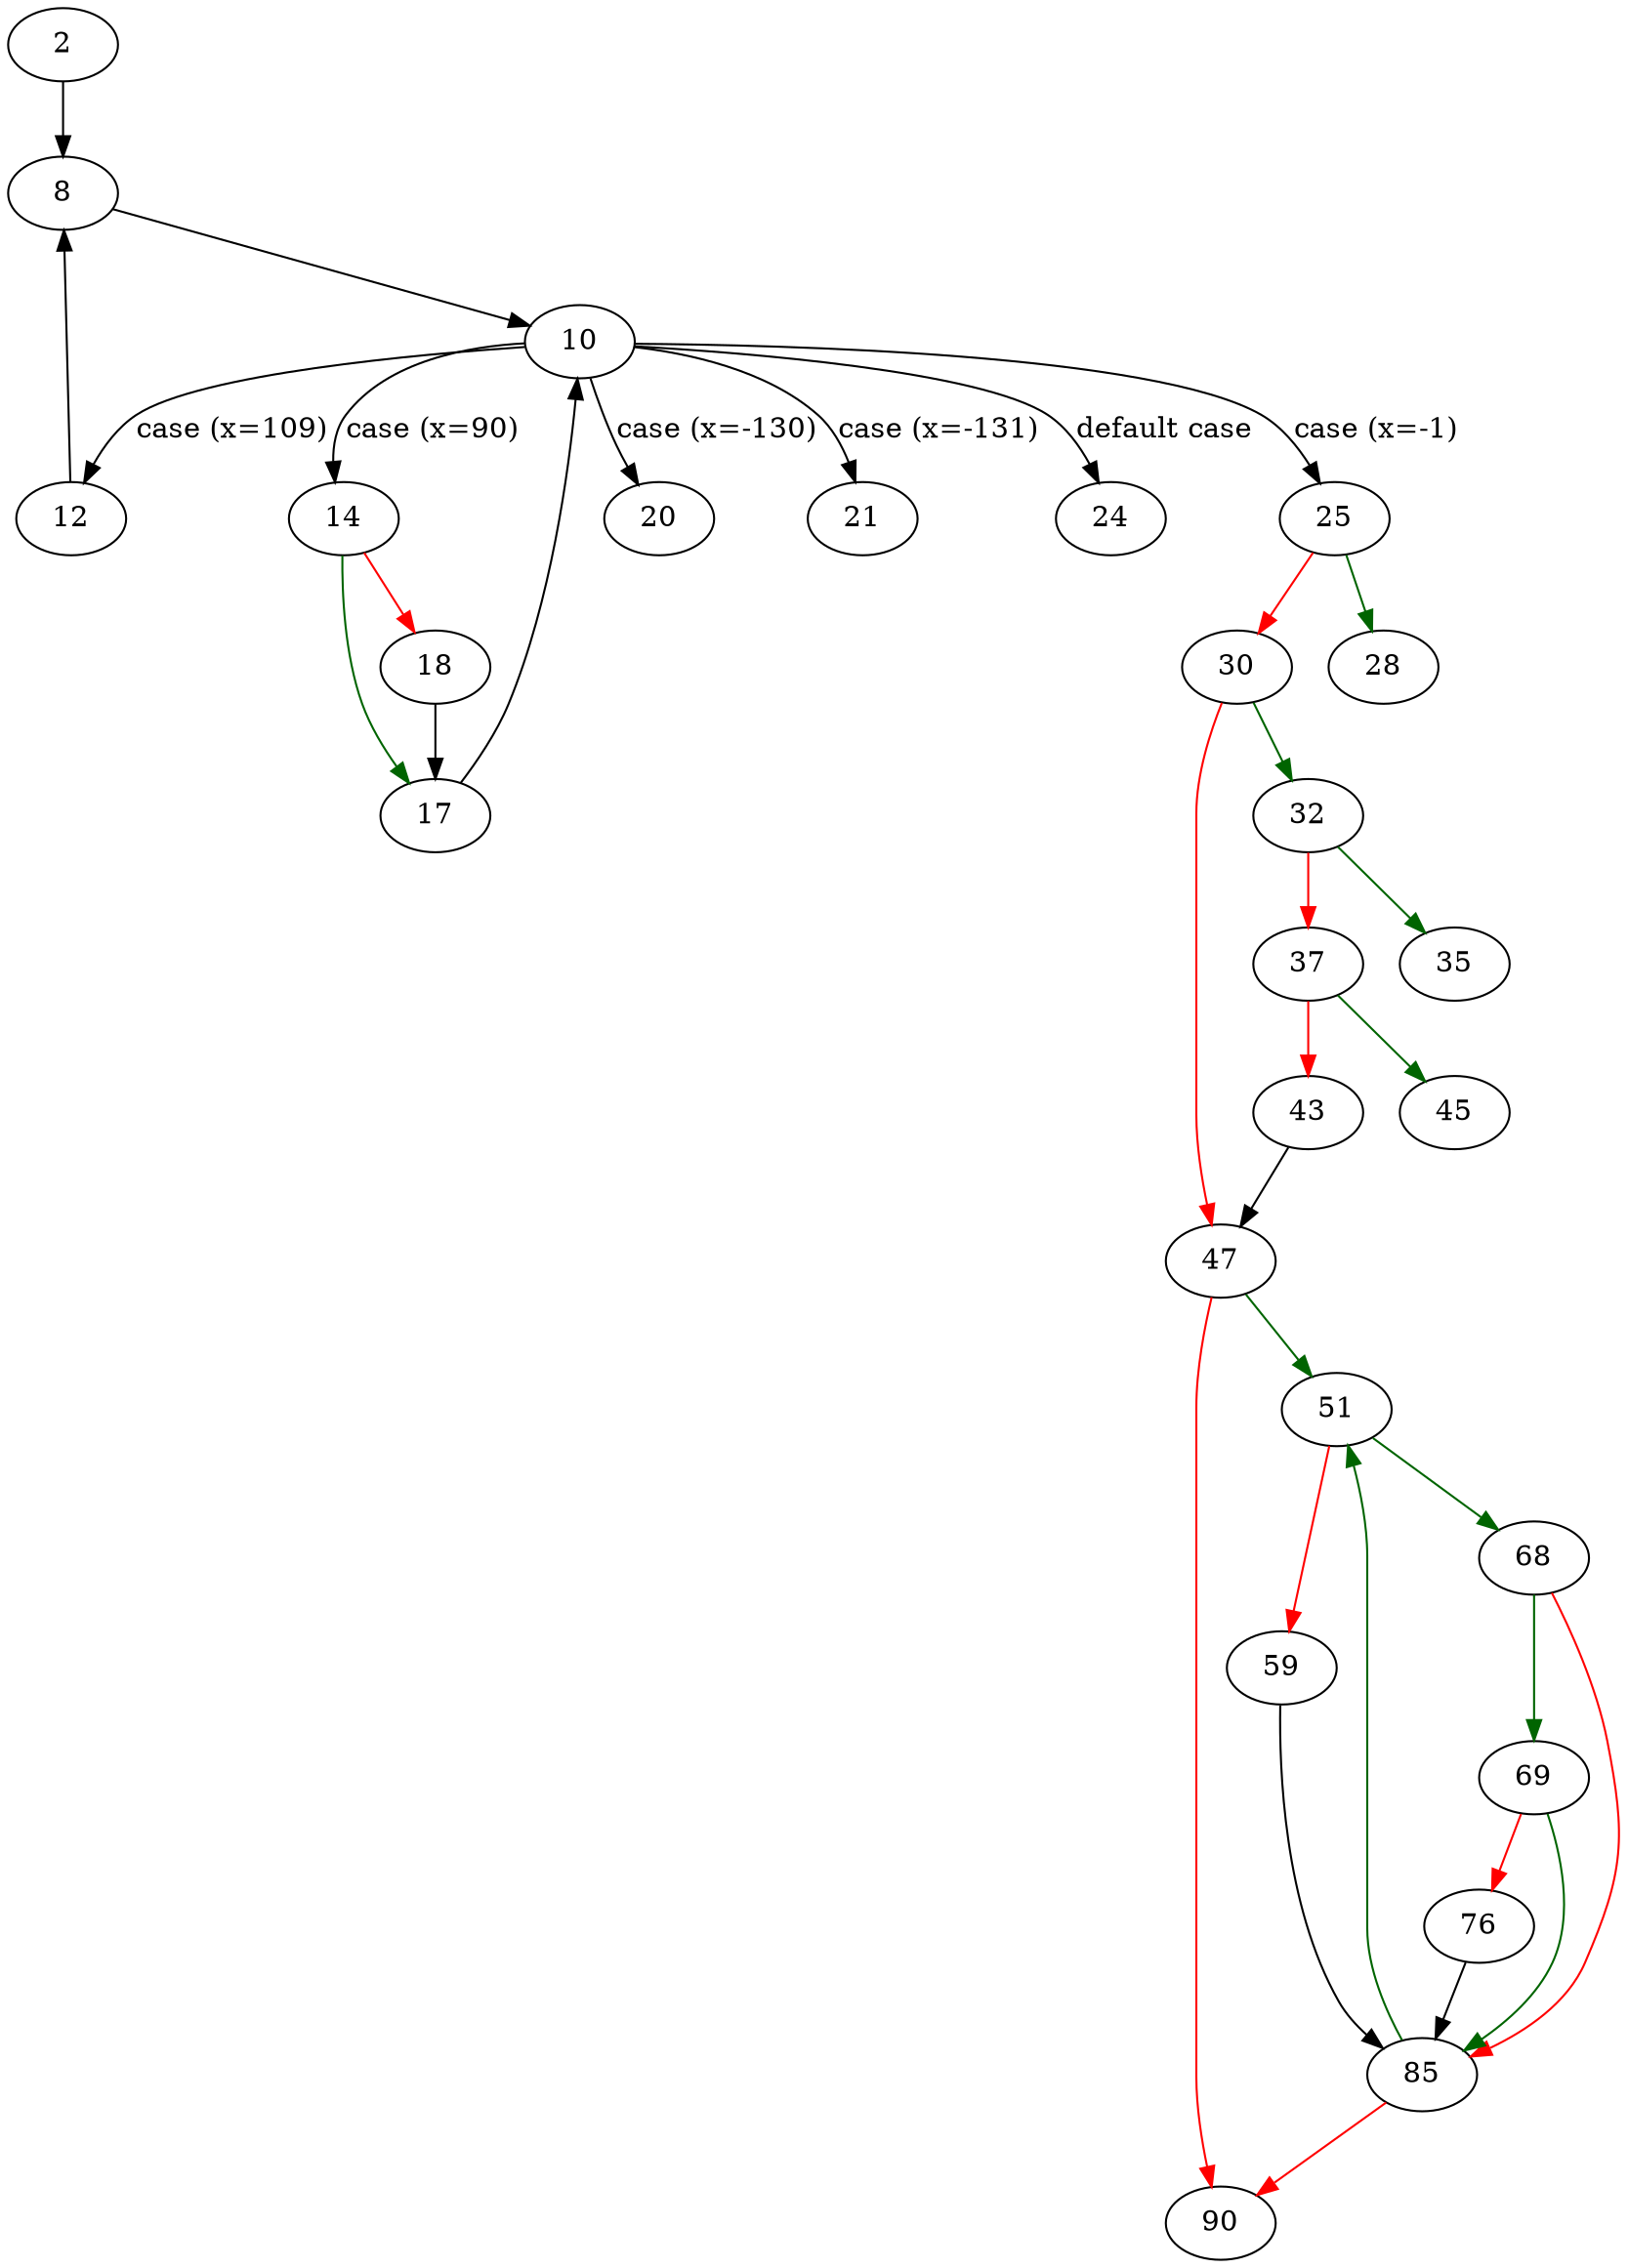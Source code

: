 strict digraph "main" {
	// Node definitions.
	2 [entry=true];
	8;
	10;
	25;
	12;
	14;
	20;
	21;
	24;
	17;
	18;
	28;
	30;
	32;
	47;
	35;
	37;
	45;
	43;
	51;
	90;
	68;
	59;
	85;
	69;
	76;

	// Edge definitions.
	2 -> 8;
	8 -> 10;
	10 -> 25 [
		cond="case (x=-1)"
		label="case (x=-1)"
	];
	10 -> 12 [
		cond="case (x=109)"
		label="case (x=109)"
	];
	10 -> 14 [
		cond="case (x=90)"
		label="case (x=90)"
	];
	10 -> 20 [
		cond="case (x=-130)"
		label="case (x=-130)"
	];
	10 -> 21 [
		cond="case (x=-131)"
		label="case (x=-131)"
	];
	10 -> 24 [
		cond="default case"
		label="default case"
	];
	25 -> 28 [
		color=darkgreen
		cond=true
	];
	25 -> 30 [
		color=red
		cond=false
	];
	12 -> 8;
	14 -> 17 [
		color=darkgreen
		cond=true
	];
	14 -> 18 [
		color=red
		cond=false
	];
	17 -> 10;
	18 -> 17;
	30 -> 32 [
		color=darkgreen
		cond=true
	];
	30 -> 47 [
		color=red
		cond=false
	];
	32 -> 35 [
		color=darkgreen
		cond=true
	];
	32 -> 37 [
		color=red
		cond=false
	];
	47 -> 51 [
		color=darkgreen
		cond=true
	];
	47 -> 90 [
		color=red
		cond=false
	];
	37 -> 45 [
		color=darkgreen
		cond=true
	];
	37 -> 43 [
		color=red
		cond=false
	];
	43 -> 47;
	51 -> 68 [
		color=darkgreen
		cond=true
	];
	51 -> 59 [
		color=red
		cond=false
	];
	68 -> 85 [
		color=red
		cond=false
	];
	68 -> 69 [
		color=darkgreen
		cond=true
	];
	59 -> 85;
	85 -> 51 [
		color=darkgreen
		cond=true
	];
	85 -> 90 [
		color=red
		cond=false
	];
	69 -> 85 [
		color=darkgreen
		cond=true
	];
	69 -> 76 [
		color=red
		cond=false
	];
	76 -> 85;
}